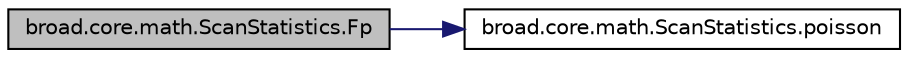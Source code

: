digraph "broad.core.math.ScanStatistics.Fp"
{
  edge [fontname="Helvetica",fontsize="10",labelfontname="Helvetica",labelfontsize="10"];
  node [fontname="Helvetica",fontsize="10",shape=record];
  rankdir="LR";
  Node1 [label="broad.core.math.ScanStatistics.Fp",height=0.2,width=0.4,color="black", fillcolor="grey75", style="filled" fontcolor="black"];
  Node1 -> Node2 [color="midnightblue",fontsize="10",style="solid",fontname="Helvetica"];
  Node2 [label="broad.core.math.ScanStatistics.poisson",height=0.2,width=0.4,color="black", fillcolor="white", style="filled",URL="$classbroad_1_1core_1_1math_1_1_scan_statistics.html#a77b4b69863064f3823d91097593d683f"];
}
